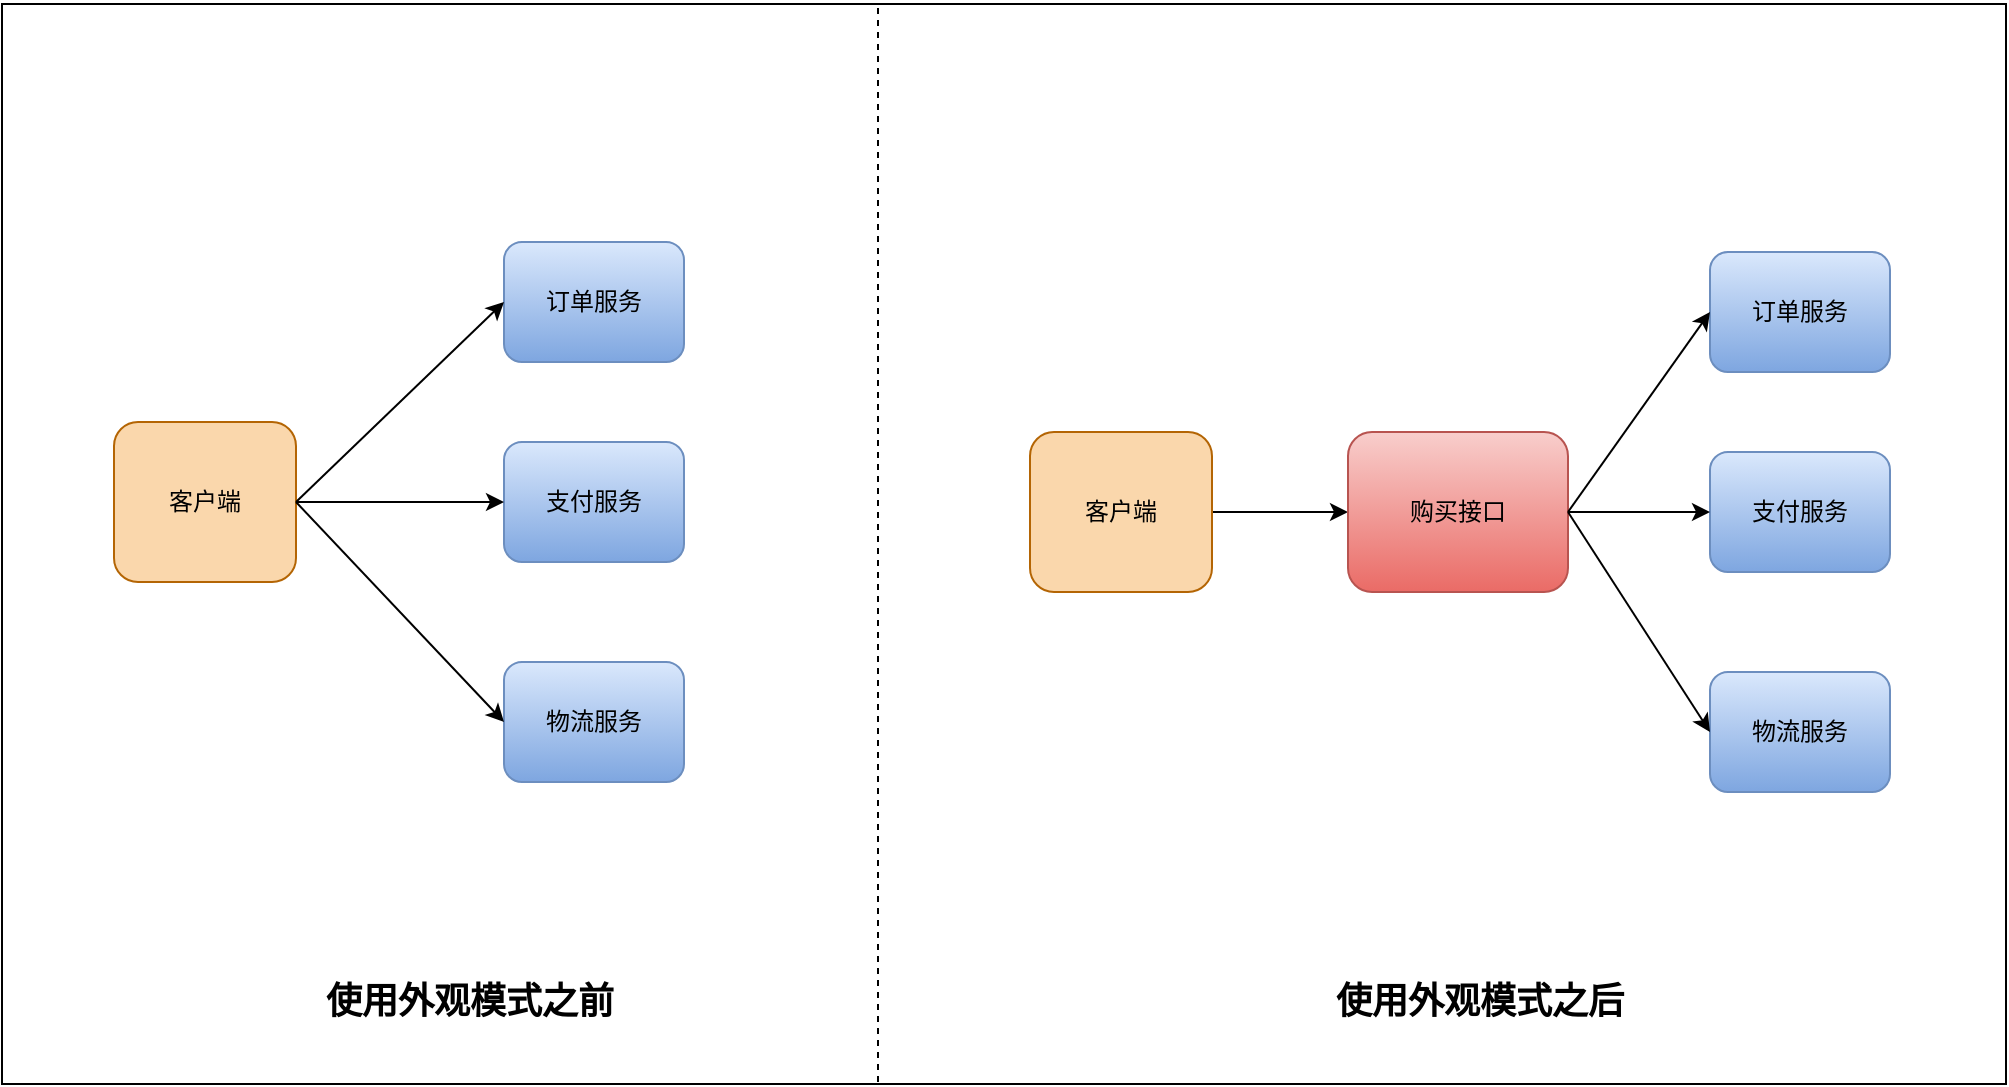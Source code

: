 <mxfile version="10.6.3" type="device"><diagram id="lfIMTHu9W38vo4_vAUxc" name="Page-1"><mxGraphModel dx="1885" dy="808" grid="1" gridSize="10" guides="1" tooltips="1" connect="1" arrows="1" fold="1" page="1" pageScale="1" pageWidth="827" pageHeight="1169" math="0" shadow="0"><root><mxCell id="0"/><mxCell id="1" parent="0"/><mxCell id="Q7SOd4xmY3QSuZcHTo_F-32" value="" style="rounded=0;whiteSpace=wrap;html=1;fontSize=18;" vertex="1" parent="1"><mxGeometry x="-106" y="116" width="1002" height="540" as="geometry"/></mxCell><mxCell id="Q7SOd4xmY3QSuZcHTo_F-2" value="客户端" style="rounded=1;whiteSpace=wrap;html=1;fillColor=#fad7ac;strokeColor=#b46504;" vertex="1" parent="1"><mxGeometry x="-50" y="325" width="91" height="80" as="geometry"/></mxCell><mxCell id="Q7SOd4xmY3QSuZcHTo_F-3" value="订单服务" style="rounded=1;whiteSpace=wrap;html=1;fillColor=#dae8fc;strokeColor=#6c8ebf;gradientColor=#7ea6e0;" vertex="1" parent="1"><mxGeometry x="145" y="235" width="90" height="60" as="geometry"/></mxCell><mxCell id="Q7SOd4xmY3QSuZcHTo_F-7" value="支付服务" style="rounded=1;whiteSpace=wrap;html=1;fillColor=#dae8fc;strokeColor=#6c8ebf;gradientColor=#7ea6e0;" vertex="1" parent="1"><mxGeometry x="145" y="335" width="90" height="60" as="geometry"/></mxCell><mxCell id="Q7SOd4xmY3QSuZcHTo_F-8" value="物流服务" style="rounded=1;whiteSpace=wrap;html=1;fillColor=#dae8fc;strokeColor=#6c8ebf;gradientColor=#7ea6e0;" vertex="1" parent="1"><mxGeometry x="145" y="445" width="90" height="60" as="geometry"/></mxCell><mxCell id="Q7SOd4xmY3QSuZcHTo_F-14" value="" style="endArrow=classic;html=1;entryX=0;entryY=0.5;entryDx=0;entryDy=0;exitX=1;exitY=0.5;exitDx=0;exitDy=0;" edge="1" parent="1" source="Q7SOd4xmY3QSuZcHTo_F-2" target="Q7SOd4xmY3QSuZcHTo_F-3"><mxGeometry width="50" height="50" relative="1" as="geometry"><mxPoint x="-10" y="495" as="sourcePoint"/><mxPoint x="40" y="445" as="targetPoint"/></mxGeometry></mxCell><mxCell id="Q7SOd4xmY3QSuZcHTo_F-15" value="" style="endArrow=classic;html=1;exitX=1;exitY=0.5;exitDx=0;exitDy=0;entryX=0;entryY=0.5;entryDx=0;entryDy=0;" edge="1" parent="1" source="Q7SOd4xmY3QSuZcHTo_F-2" target="Q7SOd4xmY3QSuZcHTo_F-7"><mxGeometry width="50" height="50" relative="1" as="geometry"><mxPoint x="100" y="475" as="sourcePoint"/><mxPoint x="150" y="425" as="targetPoint"/></mxGeometry></mxCell><mxCell id="Q7SOd4xmY3QSuZcHTo_F-16" value="" style="endArrow=classic;html=1;exitX=1;exitY=0.5;exitDx=0;exitDy=0;entryX=0;entryY=0.5;entryDx=0;entryDy=0;" edge="1" parent="1" source="Q7SOd4xmY3QSuZcHTo_F-2" target="Q7SOd4xmY3QSuZcHTo_F-8"><mxGeometry width="50" height="50" relative="1" as="geometry"><mxPoint x="90" y="475" as="sourcePoint"/><mxPoint x="140" y="425" as="targetPoint"/></mxGeometry></mxCell><mxCell id="Q7SOd4xmY3QSuZcHTo_F-22" style="edgeStyle=orthogonalEdgeStyle;rounded=0;orthogonalLoop=1;jettySize=auto;html=1;exitX=1;exitY=0.5;exitDx=0;exitDy=0;entryX=0;entryY=0.5;entryDx=0;entryDy=0;endArrow=classic;endFill=1;" edge="1" parent="1" source="Q7SOd4xmY3QSuZcHTo_F-17" target="Q7SOd4xmY3QSuZcHTo_F-21"><mxGeometry relative="1" as="geometry"/></mxCell><mxCell id="Q7SOd4xmY3QSuZcHTo_F-17" value="客户端" style="rounded=1;whiteSpace=wrap;html=1;fillColor=#fad7ac;strokeColor=#b46504;" vertex="1" parent="1"><mxGeometry x="408" y="330" width="91" height="80" as="geometry"/></mxCell><mxCell id="Q7SOd4xmY3QSuZcHTo_F-18" value="订单服务" style="rounded=1;whiteSpace=wrap;html=1;gradientColor=#7ea6e0;fillColor=#dae8fc;strokeColor=#6c8ebf;" vertex="1" parent="1"><mxGeometry x="748" y="240" width="90" height="60" as="geometry"/></mxCell><mxCell id="Q7SOd4xmY3QSuZcHTo_F-19" value="支付服务" style="rounded=1;whiteSpace=wrap;html=1;gradientColor=#7ea6e0;fillColor=#dae8fc;strokeColor=#6c8ebf;" vertex="1" parent="1"><mxGeometry x="748" y="340" width="90" height="60" as="geometry"/></mxCell><mxCell id="Q7SOd4xmY3QSuZcHTo_F-20" value="物流服务" style="rounded=1;whiteSpace=wrap;html=1;gradientColor=#7ea6e0;fillColor=#dae8fc;strokeColor=#6c8ebf;" vertex="1" parent="1"><mxGeometry x="748" y="450" width="90" height="60" as="geometry"/></mxCell><mxCell id="Q7SOd4xmY3QSuZcHTo_F-21" value="购买接口" style="rounded=1;whiteSpace=wrap;html=1;gradientColor=#ea6b66;fillColor=#f8cecc;strokeColor=#b85450;" vertex="1" parent="1"><mxGeometry x="567" y="330" width="110" height="80" as="geometry"/></mxCell><mxCell id="Q7SOd4xmY3QSuZcHTo_F-24" value="" style="endArrow=classic;html=1;entryX=0;entryY=0.5;entryDx=0;entryDy=0;exitX=1;exitY=0.5;exitDx=0;exitDy=0;" edge="1" parent="1" source="Q7SOd4xmY3QSuZcHTo_F-21" target="Q7SOd4xmY3QSuZcHTo_F-20"><mxGeometry width="50" height="50" relative="1" as="geometry"><mxPoint x="658" y="495" as="sourcePoint"/><mxPoint x="708" y="445" as="targetPoint"/></mxGeometry></mxCell><mxCell id="Q7SOd4xmY3QSuZcHTo_F-25" value="" style="endArrow=classic;html=1;entryX=0;entryY=0.5;entryDx=0;entryDy=0;exitX=1;exitY=0.5;exitDx=0;exitDy=0;" edge="1" parent="1" source="Q7SOd4xmY3QSuZcHTo_F-21" target="Q7SOd4xmY3QSuZcHTo_F-19"><mxGeometry width="50" height="50" relative="1" as="geometry"><mxPoint x="628" y="495" as="sourcePoint"/><mxPoint x="678" y="445" as="targetPoint"/></mxGeometry></mxCell><mxCell id="Q7SOd4xmY3QSuZcHTo_F-26" value="" style="endArrow=classic;html=1;exitX=1;exitY=0.5;exitDx=0;exitDy=0;entryX=0;entryY=0.5;entryDx=0;entryDy=0;" edge="1" parent="1" source="Q7SOd4xmY3QSuZcHTo_F-21" target="Q7SOd4xmY3QSuZcHTo_F-18"><mxGeometry width="50" height="50" relative="1" as="geometry"><mxPoint x="698" y="245" as="sourcePoint"/><mxPoint x="748" y="195" as="targetPoint"/></mxGeometry></mxCell><mxCell id="Q7SOd4xmY3QSuZcHTo_F-27" value="" style="endArrow=none;dashed=1;html=1;exitX=0.5;exitY=1;exitDx=0;exitDy=0;entryX=0.5;entryY=0;entryDx=0;entryDy=0;" edge="1" parent="1"><mxGeometry width="50" height="50" relative="1" as="geometry"><mxPoint x="332" y="655" as="sourcePoint"/><mxPoint x="332" y="115" as="targetPoint"/></mxGeometry></mxCell><mxCell id="Q7SOd4xmY3QSuZcHTo_F-28" value="使用外观模式之前" style="text;html=1;align=center;verticalAlign=middle;whiteSpace=wrap;rounded=0;fontSize=18;fontStyle=1" vertex="1" parent="1"><mxGeometry x="38" y="605" width="180" height="20" as="geometry"/></mxCell><mxCell id="Q7SOd4xmY3QSuZcHTo_F-29" value="使用外观模式之后" style="text;html=1;align=center;verticalAlign=middle;whiteSpace=wrap;rounded=0;fontSize=18;fontStyle=1" vertex="1" parent="1"><mxGeometry x="538" y="605" width="190" height="20" as="geometry"/></mxCell></root></mxGraphModel></diagram></mxfile>